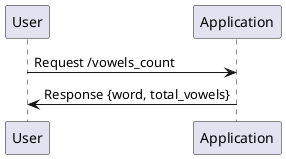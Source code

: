 @startuml
skinparam actorStyle awesome
User -> Application: Request /vowels_count
User <- Application: Response {word, total_vowels}
@enduml